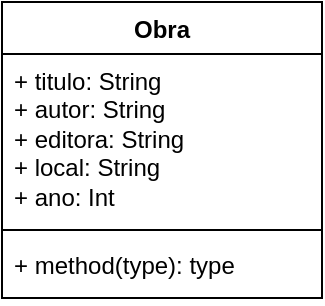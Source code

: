 <mxfile version="24.7.17">
  <diagram name="Página-1" id="fnHN75ZjwSY7WeRXwCLO">
    <mxGraphModel dx="1080" dy="447" grid="1" gridSize="10" guides="1" tooltips="1" connect="1" arrows="1" fold="1" page="1" pageScale="1" pageWidth="827" pageHeight="1169" math="0" shadow="0">
      <root>
        <mxCell id="0" />
        <mxCell id="1" parent="0" />
        <mxCell id="j1ptvlEgaFtOF5UYuxxo-7" value="Obra" style="swimlane;fontStyle=1;align=center;verticalAlign=top;childLayout=stackLayout;horizontal=1;startSize=26;horizontalStack=0;resizeParent=1;resizeParentMax=0;resizeLast=0;collapsible=1;marginBottom=0;whiteSpace=wrap;html=1;" vertex="1" parent="1">
          <mxGeometry x="80" y="120" width="160" height="148" as="geometry" />
        </mxCell>
        <mxCell id="j1ptvlEgaFtOF5UYuxxo-8" value="+ titulo: String&lt;div&gt;+ autor: String&lt;/div&gt;&lt;div&gt;+ editora: String&lt;/div&gt;&lt;div&gt;+ local: String&lt;/div&gt;&lt;div&gt;+ ano: Int&lt;br&gt;&lt;div&gt;&lt;br&gt;&lt;/div&gt;&lt;/div&gt;" style="text;strokeColor=none;fillColor=none;align=left;verticalAlign=top;spacingLeft=4;spacingRight=4;overflow=hidden;rotatable=0;points=[[0,0.5],[1,0.5]];portConstraint=eastwest;whiteSpace=wrap;html=1;" vertex="1" parent="j1ptvlEgaFtOF5UYuxxo-7">
          <mxGeometry y="26" width="160" height="84" as="geometry" />
        </mxCell>
        <mxCell id="j1ptvlEgaFtOF5UYuxxo-9" value="" style="line;strokeWidth=1;fillColor=none;align=left;verticalAlign=middle;spacingTop=-1;spacingLeft=3;spacingRight=3;rotatable=0;labelPosition=right;points=[];portConstraint=eastwest;strokeColor=inherit;" vertex="1" parent="j1ptvlEgaFtOF5UYuxxo-7">
          <mxGeometry y="110" width="160" height="8" as="geometry" />
        </mxCell>
        <mxCell id="j1ptvlEgaFtOF5UYuxxo-10" value="+ method(type): type" style="text;strokeColor=none;fillColor=none;align=left;verticalAlign=top;spacingLeft=4;spacingRight=4;overflow=hidden;rotatable=0;points=[[0,0.5],[1,0.5]];portConstraint=eastwest;whiteSpace=wrap;html=1;" vertex="1" parent="j1ptvlEgaFtOF5UYuxxo-7">
          <mxGeometry y="118" width="160" height="30" as="geometry" />
        </mxCell>
      </root>
    </mxGraphModel>
  </diagram>
</mxfile>
